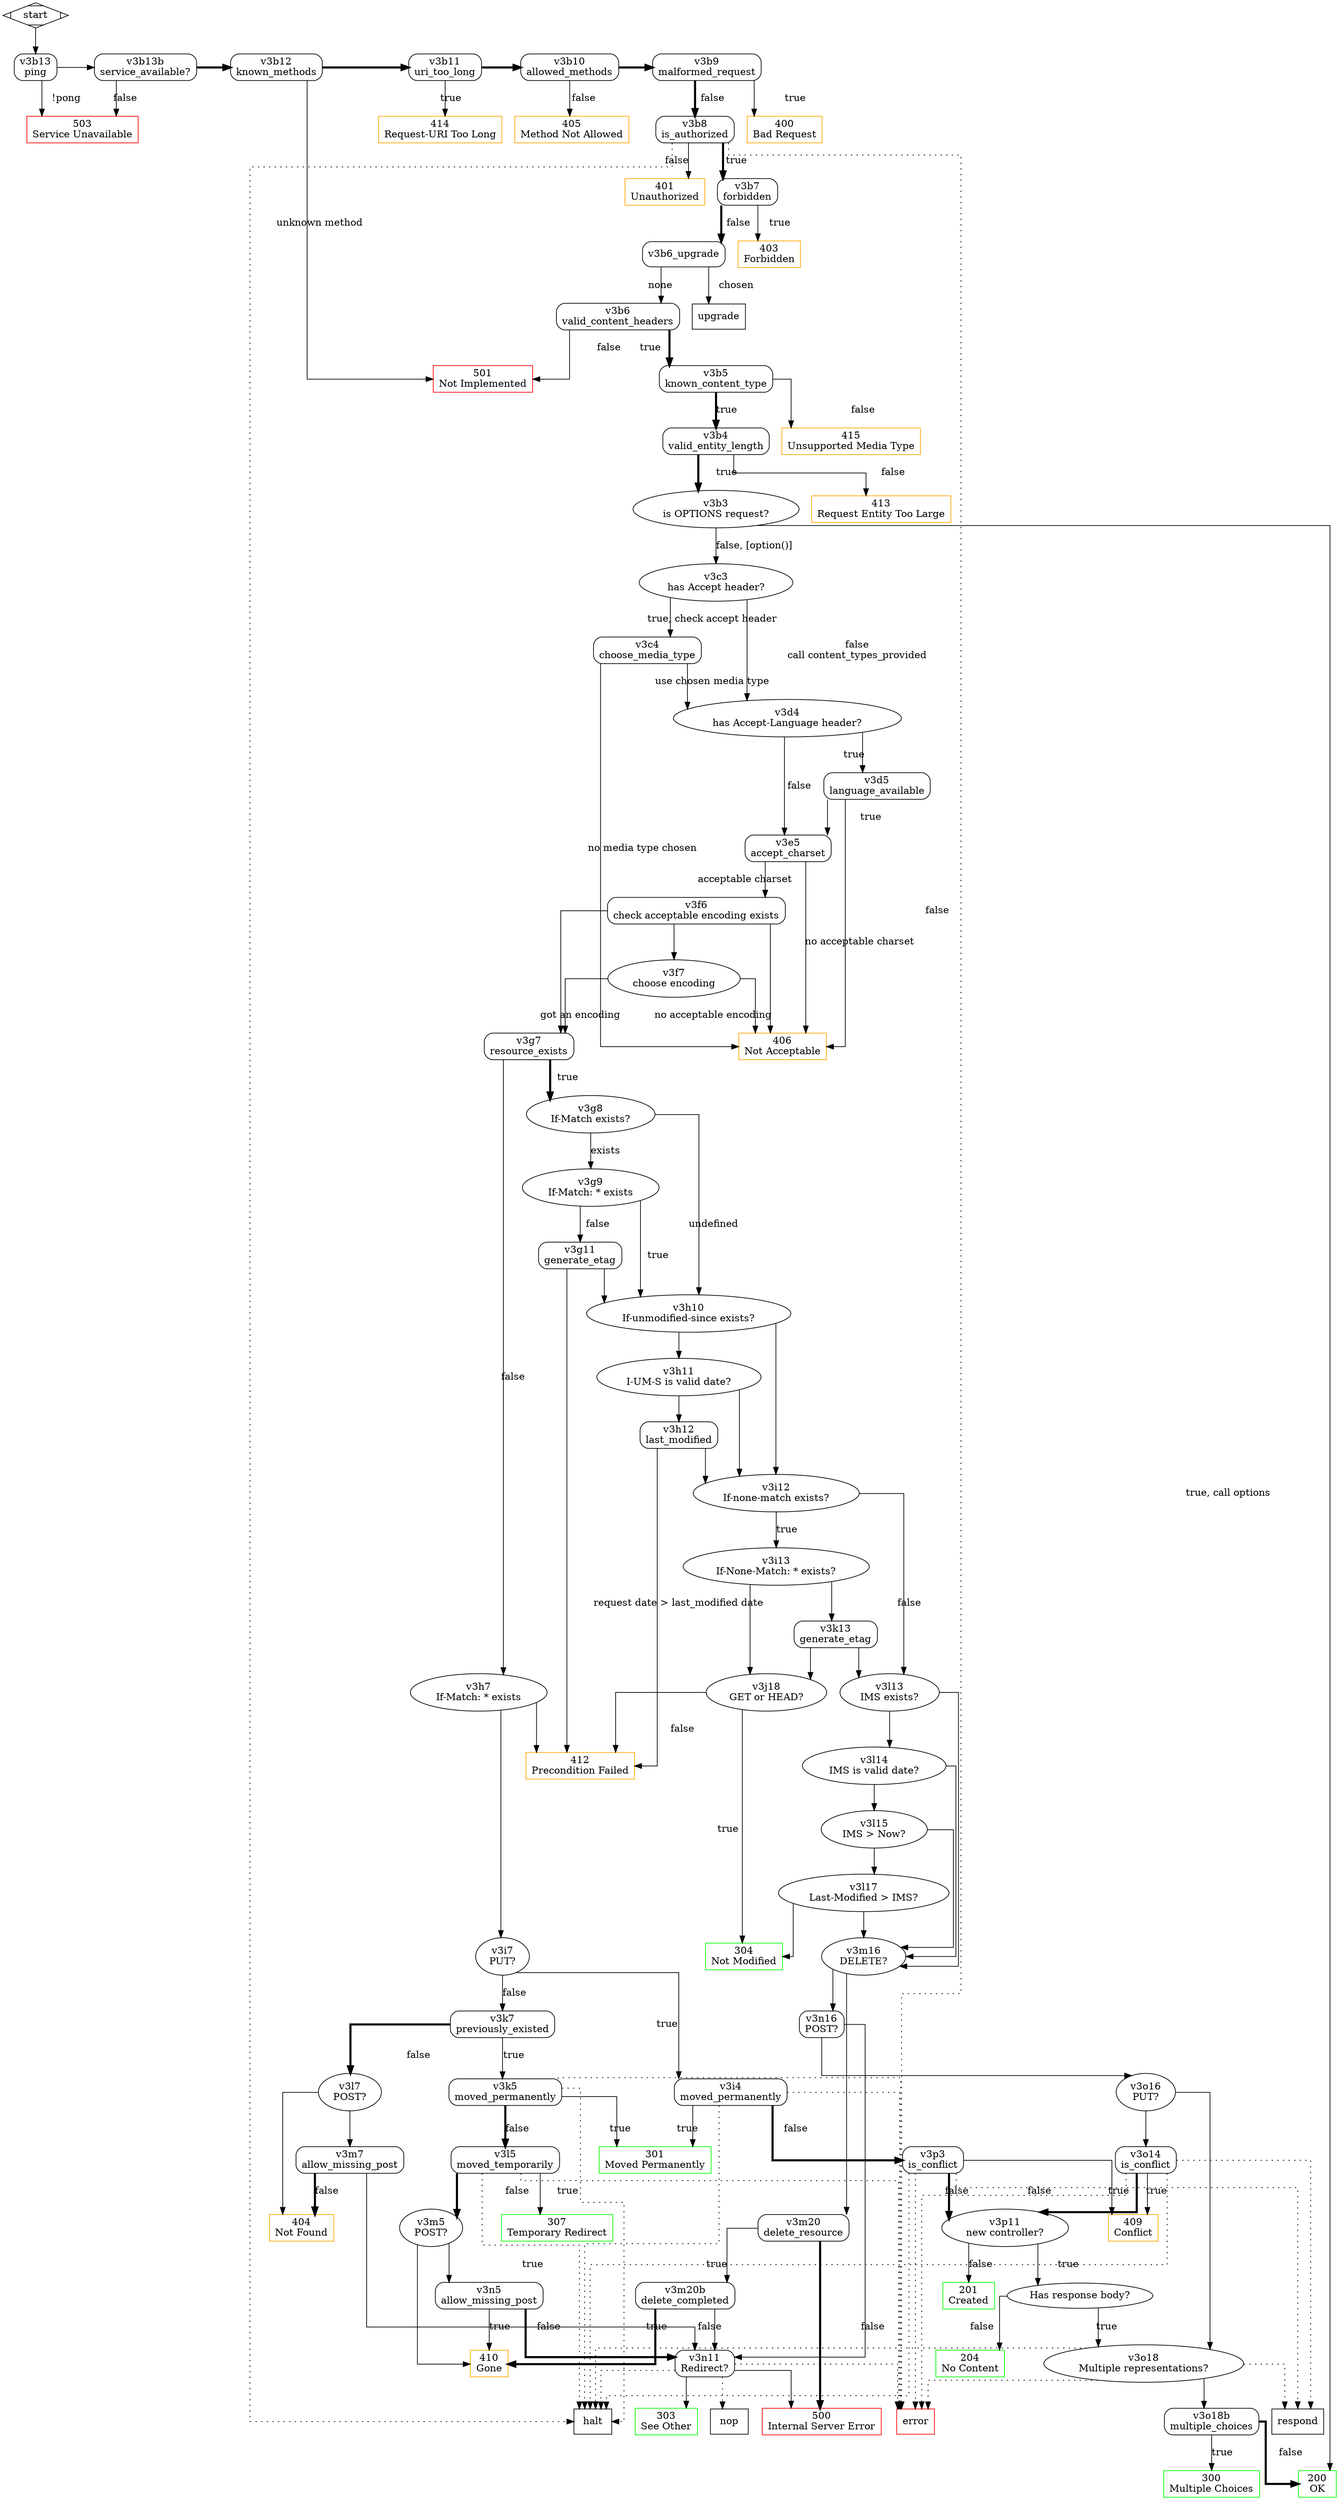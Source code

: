 
digraph ControllerFSM {
    // rankdir = LR;
    // splines=line;
    splines=ortho;
    overlap_shrink=true;
    node [shape=box style=rounded];

    subgraph _cluster_500_responses {
        node [shape=rect style=solid color=red];
        error 500 501 503;
    };

    subgraph _cluster_400_responses {
        node [shape=rect style=solid color=orange];
        400 401 403 404 405 406 409 410 412 413 414 415;
    };

    subgraph _cluster_200_300_results {
        node [shape=rect style=solid color=green];
        200 201 204 300 301 303 304 307;
    };

    subgraph _cluster_answer {
        node [shape=rect style=solid];
        nop halt upgrade respond
    };

    { rank=same v3b13 v3b13b v3b12 v3b11 v3b10 v3b9  };
    //{ rank=same v3b7 v3b6 v3b5 v3b4 }

    start [shape=Mdiamond]; 
    start -> v3b13;

    v3b13 [label="v3b13\nping"];
    v3b13 -> v3b13b [label = "pong"];
    v3b13 -> 503 [label="!pong"];
    
    v3b13b [label="v3b13b\nservice_available?"];
    v3b13b -> v3b12 [label="true" penwidth=3];
    v3b13b -> 503 [label="false"];

    v3b12 [label="v3b12\nknown_methods"];
    v3b12 -> v3b11 [label="known method" penwidth=3];
    v3b12 -> 501 [label="unknown method"];

    v3b11 [label="v3b11\nuri_too_long"];
    v3b11 -> v3b10 [label="false" penwidth=3];
    v3b11 -> 414 [label="true"];

    v3b10 [label="v3b10\nallowed_methods"];
    v3b10 -> v3b9 [label="true" penwidth=3]; 
    v3b10 -> 405 [label="false"]; 

    v3b9 [label="v3b9\nmalformed_request"];
    v3b9 -> 400 [label=true];
    v3b9 -> v3b8 [label=false penwidth=3];
    
    v3b8 [label="v3b8\nis_authorized"];
    v3b8 -> v3b7 [label="true" penwidth=3];
    v3b8 -> 401 [label="false"];
    v3b8 -> error [style="dotted"];
    v3b8 -> halt [style="dotted"];

    v3b7 [label="v3b7\nforbidden"]
    v3b7 -> 403 [label="true"];
    v3b7 -> v3b6_upgrade [label="false" penwidth=3];

    v3b6 [label="v3b6\nchoose_upgrade"];
    v3b6_upgrade -> v3b6 [label="none"];
    v3b6_upgrade -> upgrade [label="chosen"];

    v3b6 [label="v3b6\nvalid_content_headers"];
    v3b6 -> v3b5 [label="true" penwidth=3];
    v3b6 -> 501 [label="false"];

    v3b5 [label="v3b5\nknown_content_type"];
    v3b5 -> v3b4 [label="true" penwidth=3];
    v3b5 -> 415 [label="false"];

    v3b4 [label="v3b4\nvalid_entity_length"];
    v3b4 -> v3b3 [label="true" penwidth=3];
    v3b4 -> 413 [label="false"];

    v3b3 [label="v3b3\nis OPTIONS request?" shape=oval];
    v3b3 -> 200 [label="true, call options"];
    v3b3 -> v3c3 [label="false, [option()]"];

    v3c3 [label="v3c3\nhas Accept header?" shape=oval];
    v3c3 -> v3d4 [label="false\ncall content_types_provided"];
    v3c3 -> v3c4 [label="true, check accept header"];

    v3c4 [label="v3c4\nchoose_media_type"];
    v3c4 -> v3d4 [label="use chosen media type"];
    v3c4 -> 406 [label="no media type chosen"];

    v3d4 [label="v3d4\nhas Accept-Language header?" shape=oval];
    v3d4 -> v3e5 [label="false"];
    v3d4 -> v3d5 [label="true"];
 
    v3d5 [label="v3d5\nlanguage_available"];
    v3d5 -> v3e5 [label="true"];
    v3d5 -> 406 [label="false"];

    v3e5 [label="v3e5\naccept_charset"]
    v3e5 -> v3f6 [label="acceptable charset"];
    v3e5 -> 406 [label="no acceptable charset"];
    
    v3f6 [label="v3f6\ncheck acceptable encoding exists"];
    v3f6 -> v3g7 ;
    v3f6 -> v3f7;
    v3f6 -> 406;

    v3f7 [label="v3f7\nchoose encoding" shape=oval];
    v3f7 -> v3g7 [label="got an encoding"];
    v3f7 -> 406 [label="no acceptable encoding"];
 
    v3g7 [label="v3g7\nresource_exists"]
    v3g7 -> v3g8 [label="true" penwidth=3];
    v3g7 -> v3h7 [label="false"];

    v3g8 [label="v3g8\nIf-Match exists?" shape=oval];
    v3g8 -> v3g9 [label=exists];
    v3g8 -> v3h10 [label=undefined];

    v3g9 [label="v3g9\nIf-Match: * exists" shape=oval];
    v3g9 -> v3h10 [label=true];
    v3g9 -> v3g11 [label=false];

    v3g11 [label="v3g11\ngenerate_etag"]
    v3g11 -> v3h10;
    v3g11 -> 412;

    v3h7 [label="v3h7\nIf-Match: * exists" shape=oval];
    v3h7 -> v3i7;
    v3h7 -> 412;

    v3h10 [label="v3h10\nIf-unmodified-since exists?" shape=oval];
    v3h10 -> v3i12;
    v3h10 -> v3h11;
    
    v3h11 [label="v3h11\nI-UM-S is valid date?" shape=oval];
    v3h11 -> v3i12;
    v3h11 -> v3h12;

    v3h12 [label="v3h12\nlast_modified"];
    v3h12 -> v3i12;
    v3h12 -> 412 [label="request date > last_modified date"];

    v3i4 [label="v3i4\nmoved_permanently"];
    v3i4 -> v3p3 [label="false" penwidth=3];
    v3i4 -> 301 [label="true"];
    v3i4 -> error [style=dotted]; 
    v3i4 -> halt [style=dotted]; 
    
    v3i7 [label="v3i7\nPUT?" shape=oval]
    v3i7 -> v3i4 [label="true"];
    v3i7 -> v3k7 [label="false"];

    v3i12 [label="v3i12\nIf-none-match exists?" shape=oval];
    v3i12 -> v3l13 [label="false"];
    v3i12 -> v3i13 [label="true"];

    v3i13 [label="v3i13\nIf-None-Match: * exists?" shape=oval];
    v3i13 -> v3j18;
    v3i13 -> v3k13;
 
    v3j18 [label="v3j18\nGET or HEAD?" shape=oval];
    v3j18 -> 304 [label=true];
    v3j18 -> 412 [label=false];

    v3k5 [label="v3k5\nmoved_permanently"];
    v3k5 -> v3l5 [label="false" penwidth=3];
    v3k5 -> 301 [label="true"];
    v3k5 -> error [style=dotted];
    v3k5 -> halt [style=dotted];

    v3k7 [label="v3k7\npreviously_existed"];
    v3k7 -> v3k5 [label="true"];
    v3k7 -> v3l7 [label="false" penwidth=3];

    v3k13 [label="v3k13\ngenerate_etag"];
    v3k13 -> v3l13;
    v3k13 -> v3j18;

    v3l5 [label="v3l5\nmoved_temporarily"]
    v3l5 -> v3m5 [label="false" penwidth=3];
    v3l5 -> 307 [label="true"];
    v3l5 -> error [style=dotted];
    v3l5 -> halt [style=dotted];

    v3l7 [label="v3l7\nPOST?" shape=oval];
    v3l7 -> v3m7;
    v3l7 -> 404;

    v3l13 [label="v3l13\nIMS exists?" shape=oval];
    v3l13 -> v3m16;
    v3l13 -> v3l14;

    v3l14 [label="v3l14\nIMS is valid date?" shape=oval];
    v3l14 -> v3m16;
    v3l14 -> v3l15;

    v3l15 [label="v3l15\nIMS > Now?" shape=oval];
    v3l15 -> v3m16;
    v3l15 -> v3l17;

    v3l17 [label="v3l17\nLast-Modified > IMS?" shape=oval];
    v3l17 -> v3m16;
    v3l17 -> 304;

    v3m5 [label="v3m5\nPOST?" shape=oval];
    v3m5 -> v3n5; 
    v3m5 -> 410;

    v3m7 [label="v3m7\nallow_missing_post"];
    v3m7 -> v3n11 [label="true"];
    v3m7 -> 404 [label="false" penwidth=3];
 
    v3m16 [label="v3m16\nDELETE?" shape=oval];
    v3m16 -> v3n16;
    v3m16 -> v3m20;
    

    v3m20 [label="v3m20\ndelete_resource"]
    v3m20 -> v3m20b [label=true];
    v3m20 -> 500 [label=false penwidth=3];

    v3m20b [label="v3m20b\ndelete_completed"]
    v3m20b -> v3n11 [label=false];
    v3m20b -> 410 [label=true penwidth=3];

    v3n5 [label="v3n5\nallow_missing_post"]
    v3n5 -> v3n11 [label=false penwidth=3];
    v3n5 -> 410 [label=true];
    
    v3n11 [label="v3n11\nRedirect?"]
    v3n11 -> 500;
    v3n11 -> 303;
    v3n11 -> error [style=dotted];
    v3n11 -> halt [style=dotted];
    v3n11 -> nop [style=dotted];

    v3n16 [label="v3n16\nPOST?"];
    v3n16 -> v3n11;
    v3n16 -> v3o16;

    v3o14 [label="v3o14\nis_conflict"];
    v3o14 -> 409 [label="true"];
    v3o14 -> v3p11 [label="false" penwidth=3];
    v3o14 -> respond [style=dotted];
    v3o14 -> halt [style=dotted];
    v3o14 -> error [style=dotted];

    v3o16 [label="v3o16\nPUT?" shape=oval];
    v3o16 -> v3o14;
    v3o16 -> v3o18;

    v3o18 [label="v3o18\nMultiple representations?" shape=oval];
    v3o18 -> v3o18b;
    v3o18 -> error [style=dotted];
    v3o18 -> halt [style=dotted];
    v3o18 -> respond [style=dotted];
    
    v3o18b [label="v3o18b\nmultiple_choices"];
    v3o18b -> 200 [label="false" penwidth=3];
    v3o18b -> 300 [label="true"];

    v3o20 [label="Has response body?" shape=oval];
    v3o20 -> v3o18 [label="true"];
    v3o20 -> 204 [label="false"];

    v3p3 [label="v3p3\nis_conflict"];
    v3p3 -> v3p11 [label="false" penwidth=3];
    v3p3 -> 409 [label="true"];
    v3p3 -> respond [style=dotted];
    v3p3 -> halt [style=dotted];
    v3p3 -> error [style=dotted];
    
    v3p11 [label="v3p11\nnew controller?" shape=oval];
    v3p11 -> v3o20 [label=true];
    v3p11 -> 201 [label=false];

    200 [label="200\nOK"];
    201 [label="201\nCreated"];
    204 [label="204\nNo Content"];

    300 [label="300\nMultiple Choices"];
    301 [label="301\nMoved Permanently"];
    303 [label="303\nSee Other"];
    304 [label="304\nNot Modified"];
    307 [label="307\nTemporary Redirect"];

    400 [label="400\nBad Request"];
    401 [label="401\nUnauthorized"];
    403 [label="403\nForbidden"];
    404 [label="404\nNot Found"];
    405 [label="405\nMethod Not Allowed"];
    406 [label="406\nNot Acceptable"];
    409 [label="409\nConflict"];
    410 [label="410\nGone"];
    412 [label="412\nPrecondition Failed"];
    413 [label="413\nRequest Entity Too Large"]
    414 [label="414\nRequest-URI Too Long"];
    415 [label="415\nUnsupported Media Type"];

    500 [label="500\nInternal Server Error"];
    501 [label="501\nNot Implemented"];
    503 [label="503\nService Unavailable"];       
}
